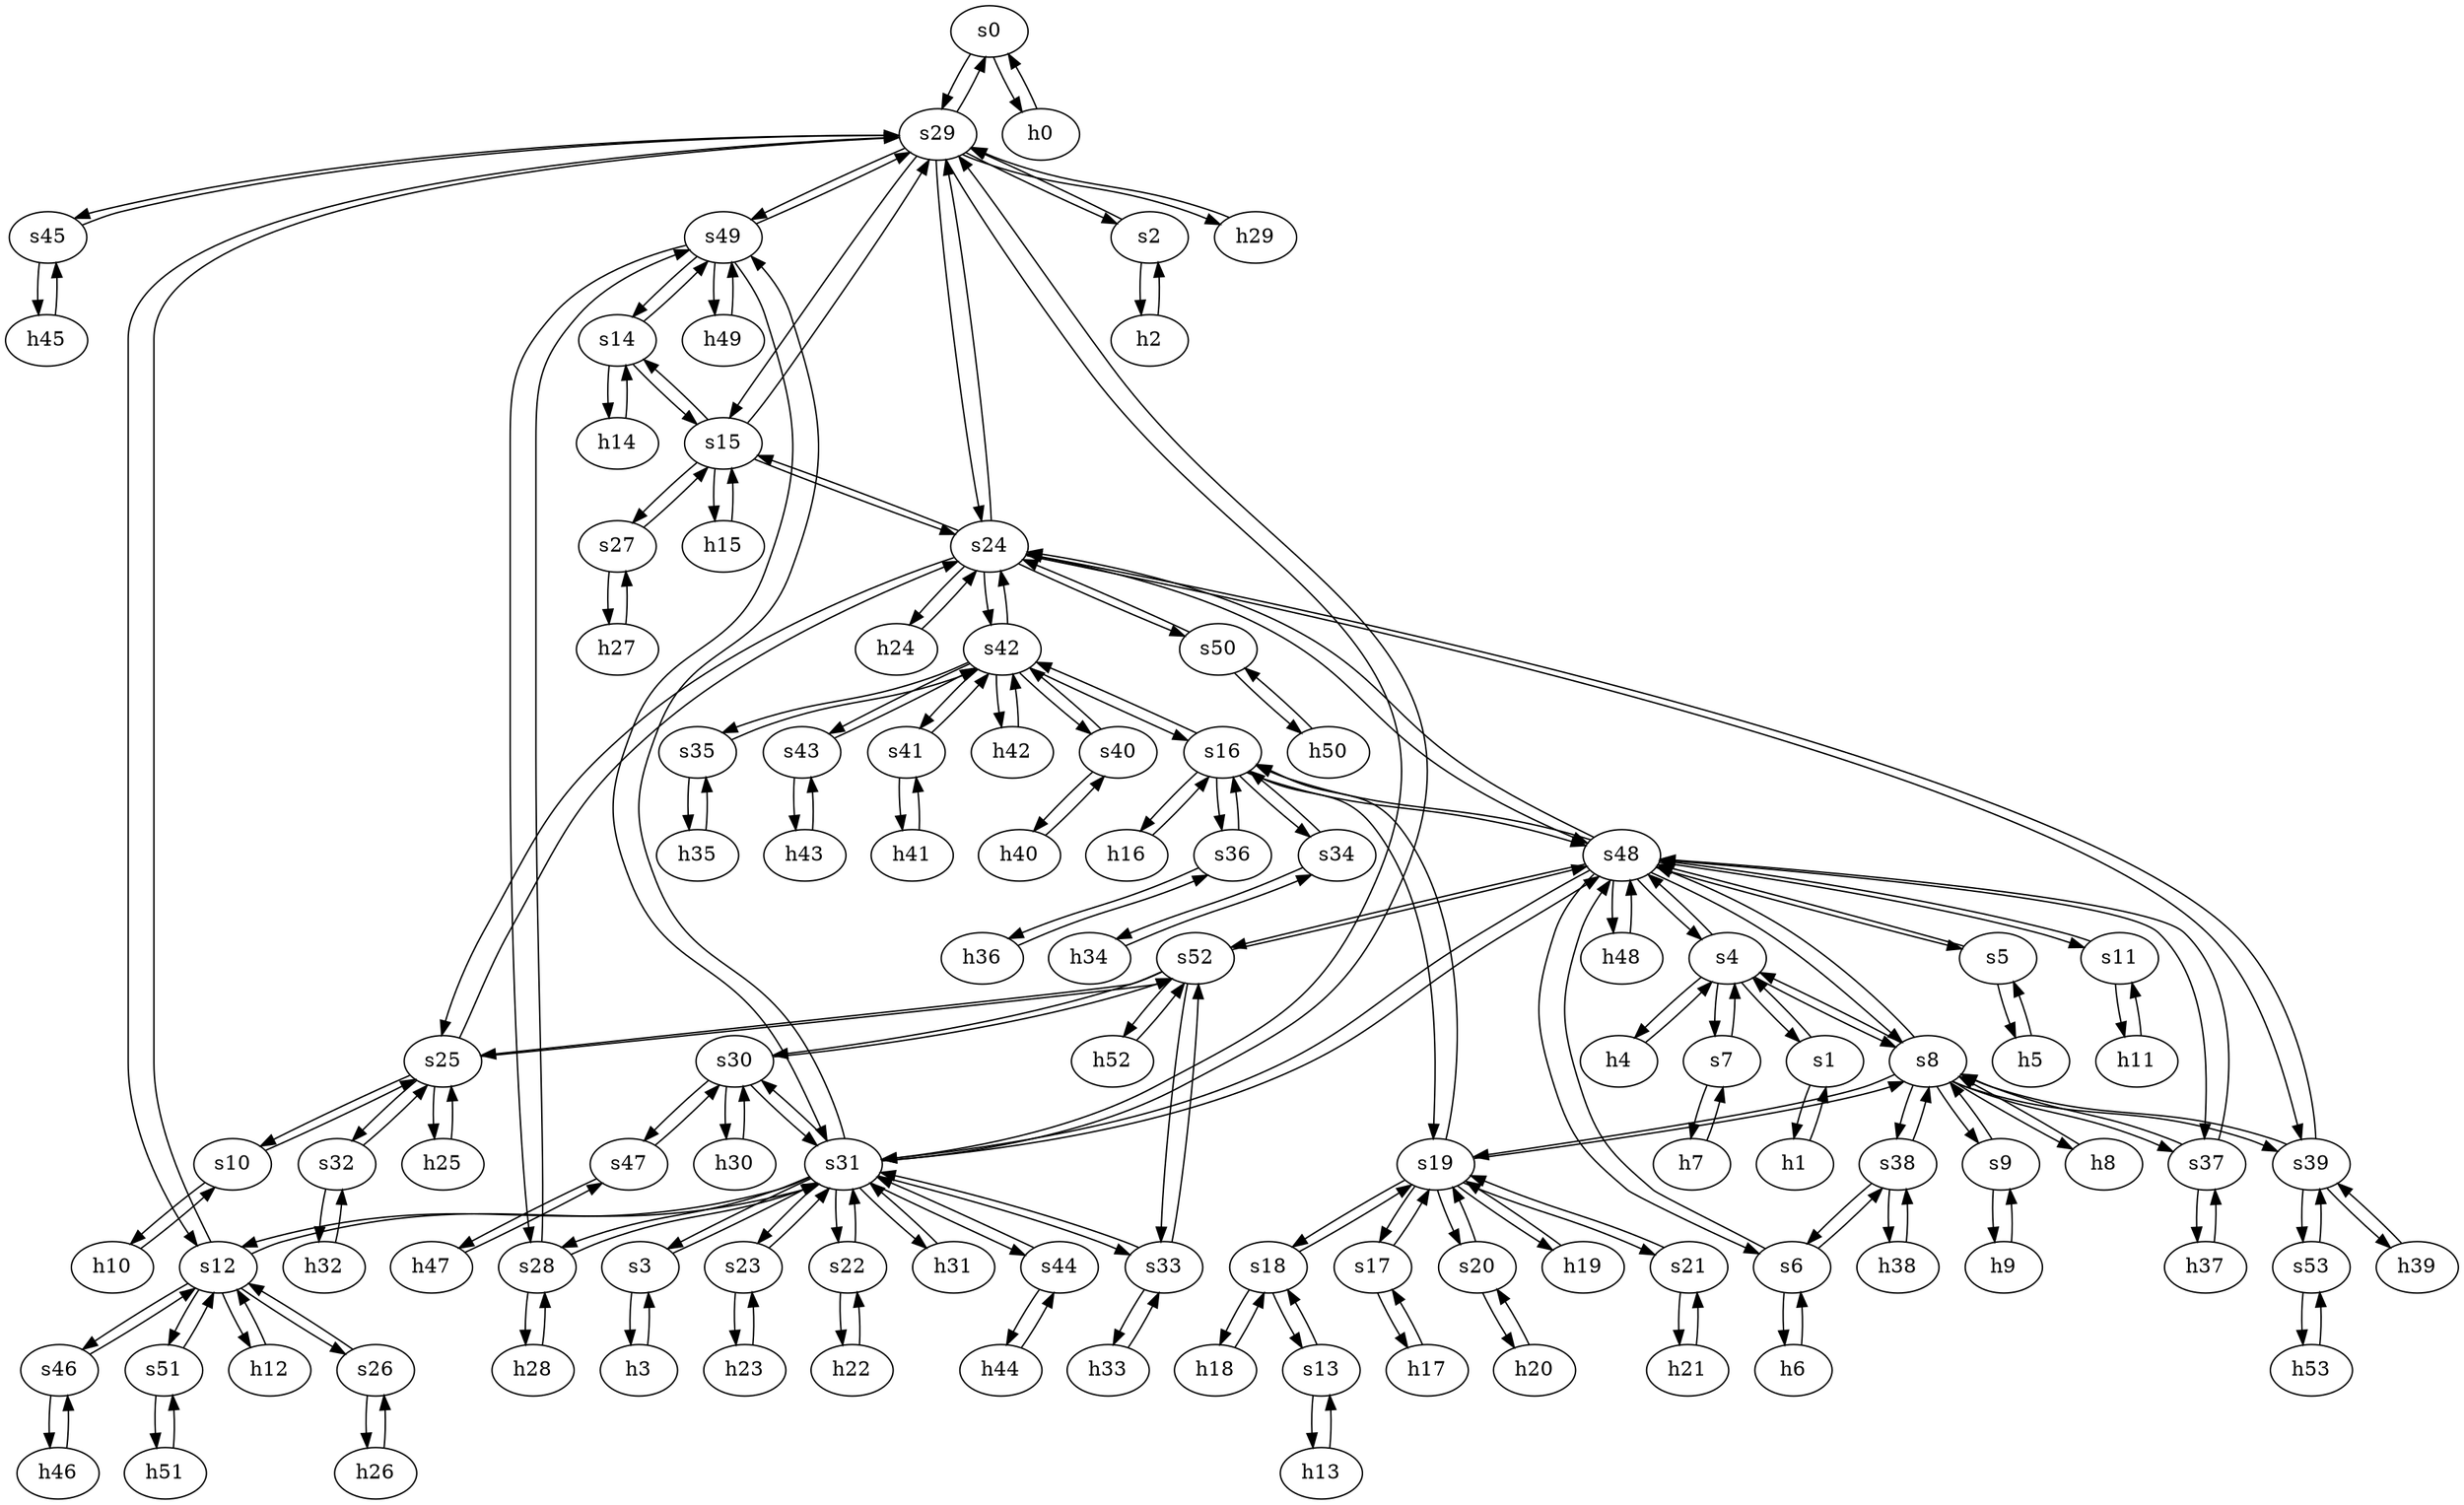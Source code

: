 strict digraph GARR {
	s0	 [id=0,
		type=switch];
	s29	 [id=29,
		type=switch];
	s0 -> s29	 [capacity="1Gbps",
		cost=1,
		dst_port=2,
		src_port=2];
	h0	 [ip="111.0.0.0",
		mac="00:00:00:00:0:0",
		type=host];
	s0 -> h0	 [capacity="1Gbps",
		cost=1,
		dst_port=1,
		src_port=1];
	s7	 [id=7,
		type=switch];
	s4	 [id=4,
		type=switch];
	s7 -> s4	 [capacity="1Gbps",
		cost=1,
		dst_port=5,
		src_port=2];
	h7	 [ip="111.0.7.7",
		mac="00:00:00:00:7:7",
		type=host];
	s7 -> h7	 [capacity="1Gbps",
		cost=1,
		dst_port=1,
		src_port=1];
	h20	 [ip="111.0.20.20",
		mac="00:00:00:00:20:20",
		type=host];
	s20	 [id=20,
		type=switch];
	h20 -> s20	 [capacity="1Gbps",
		cost=1,
		dst_port=1,
		src_port=1];
	h47	 [ip="111.0.47.47",
		mac="00:00:00:00:47:47",
		type=host];
	s47	 [id=47,
		type=switch];
	h47 -> s47	 [capacity="1Gbps",
		cost=1,
		dst_port=1,
		src_port=1];
	h46	 [ip="111.0.46.46",
		mac="00:00:00:00:46:46",
		type=host];
	s46	 [id=46,
		type=switch];
	h46 -> s46	 [capacity="1Gbps",
		cost=1,
		dst_port=1,
		src_port=1];
	h45	 [ip="111.0.45.45",
		mac="00:00:00:00:45:45",
		type=host];
	s45	 [id=45,
		type=switch];
	h45 -> s45	 [capacity="1Gbps",
		cost=1,
		dst_port=1,
		src_port=1];
	h44	 [ip="111.0.44.44",
		mac="00:00:00:00:44:44",
		type=host];
	s44	 [id=44,
		type=switch];
	h44 -> s44	 [capacity="1Gbps",
		cost=1,
		dst_port=1,
		src_port=1];
	h43	 [ip="111.0.43.43",
		mac="00:00:00:00:43:43",
		type=host];
	s43	 [id=43,
		type=switch];
	h43 -> s43	 [capacity="1Gbps",
		cost=1,
		dst_port=1,
		src_port=1];
	s5	 [id=5,
		type=switch];
	s48	 [id=48,
		type=switch];
	s5 -> s48	 [capacity="1Gbps",
		cost=1,
		dst_port=3,
		src_port=2];
	h5	 [ip="111.0.5.5",
		mac="00:00:00:00:5:5",
		type=host];
	s5 -> h5	 [capacity="1Gbps",
		cost=1,
		dst_port=1,
		src_port=1];
	h41	 [ip="111.0.41.41",
		mac="00:00:00:00:41:41",
		type=host];
	s41	 [id=41,
		type=switch];
	h41 -> s41	 [capacity="1Gbps",
		cost=1,
		dst_port=1,
		src_port=1];
	h40	 [ip="111.0.40.40",
		mac="00:00:00:00:40:40",
		type=host];
	s40	 [id=40,
		type=switch];
	h40 -> s40	 [capacity="1Gbps",
		cost=1,
		dst_port=1,
		src_port=1];
	s8	 [id=8,
		type=switch];
	s4 -> s8	 [capacity="1Gbps",
		cost=1,
		dst_port=2,
		src_port=3];
	s4 -> s48	 [capacity="1Gbps",
		cost=1,
		dst_port=2,
		src_port=4];
	s4 -> s7	 [capacity="1Gbps",
		cost=1,
		dst_port=2,
		src_port=5];
	s1	 [id=1,
		type=switch];
	s4 -> s1	 [capacity="1Gbps",
		cost=1,
		dst_port=2,
		src_port=2];
	h4	 [ip="111.0.4.4",
		mac="00:00:00:00:4:4",
		type=host];
	s4 -> h4	 [capacity="1Gbps",
		cost=1,
		dst_port=1,
		src_port=1];
	h49	 [ip="111.0.49.49",
		mac="00:00:00:00:49:49",
		type=host];
	s49	 [id=49,
		type=switch];
	h49 -> s49	 [capacity="1Gbps",
		cost=1,
		dst_port=1,
		src_port=1];
	h48	 [ip="111.0.48.48",
		mac="00:00:00:00:48:48",
		type=host];
	h48 -> s48	 [capacity="1Gbps",
		cost=1,
		dst_port=1,
		src_port=1];
	s53	 [id=53,
		type=switch];
	h53	 [ip="111.0.53.53",
		mac="00:00:00:00:53:53",
		type=host];
	s53 -> h53	 [capacity="1Gbps",
		cost=1,
		dst_port=1,
		src_port=1];
	s39	 [id=39,
		type=switch];
	s53 -> s39	 [capacity="1Gbps",
		cost=1,
		dst_port=4,
		src_port=2];
	s52	 [id=52,
		type=switch];
	s52 -> s48	 [capacity="1Gbps",
		cost=1,
		dst_port=12,
		src_port=5];
	s30	 [id=30,
		type=switch];
	s52 -> s30	 [capacity="1Gbps",
		cost=1,
		dst_port=4,
		src_port=3];
	s33	 [id=33,
		type=switch];
	s52 -> s33	 [capacity="1Gbps",
		cost=1,
		dst_port=3,
		src_port=4];
	s25	 [id=25,
		type=switch];
	s52 -> s25	 [capacity="1Gbps",
		cost=1,
		dst_port=5,
		src_port=2];
	h52	 [ip="111.0.52.52",
		mac="00:00:00:00:52:52",
		type=host];
	s52 -> h52	 [capacity="1Gbps",
		cost=1,
		dst_port=1,
		src_port=1];
	s51	 [id=51,
		type=switch];
	h51	 [ip="111.0.51.51",
		mac="00:00:00:00:51:51",
		type=host];
	s51 -> h51	 [capacity="1Gbps",
		cost=1,
		dst_port=1,
		src_port=1];
	s12	 [id=12,
		type=switch];
	s51 -> s12	 [capacity="1Gbps",
		cost=1,
		dst_port=3,
		src_port=2];
	s50	 [id=50,
		type=switch];
	s24	 [id=24,
		type=switch];
	s50 -> s24	 [capacity="1Gbps",
		cost=1,
		dst_port=6,
		src_port=2];
	h50	 [ip="111.0.50.50",
		mac="00:00:00:00:50:50",
		type=host];
	s50 -> h50	 [capacity="1Gbps",
		cost=1,
		dst_port=1,
		src_port=1];
	h50 -> s50	 [capacity="1Gbps",
		cost=1,
		dst_port=1,
		src_port=1];
	h51 -> s51	 [capacity="1Gbps",
		cost=1,
		dst_port=1,
		src_port=1];
	h52 -> s52	 [capacity="1Gbps",
		cost=1,
		dst_port=1,
		src_port=1];
	h53 -> s53	 [capacity="1Gbps",
		cost=1,
		dst_port=1,
		src_port=1];
	s31	 [id=31,
		type=switch];
	s44 -> s31	 [capacity="1Gbps",
		cost=1,
		dst_port=10,
		src_port=2];
	s44 -> h44	 [capacity="1Gbps",
		cost=1,
		dst_port=1,
		src_port=1];
	h24	 [ip="111.0.24.24",
		mac="00:00:00:00:24:24",
		type=host];
	h24 -> s24	 [capacity="1Gbps",
		cost=1,
		dst_port=1,
		src_port=1];
	s46 -> s12	 [capacity="1Gbps",
		cost=1,
		dst_port=5,
		src_port=2];
	s46 -> h46	 [capacity="1Gbps",
		cost=1,
		dst_port=1,
		src_port=1];
	s47 -> h47	 [capacity="1Gbps",
		cost=1,
		dst_port=1,
		src_port=1];
	s47 -> s30	 [capacity="1Gbps",
		cost=1,
		dst_port=3,
		src_port=3];
	s42	 [id=42,
		type=switch];
	s40 -> s42	 [capacity="1Gbps",
		cost=1,
		dst_port=5,
		src_port=2];
	s40 -> h40	 [capacity="1Gbps",
		cost=1,
		dst_port=1,
		src_port=1];
	s41 -> s42	 [capacity="1Gbps",
		cost=1,
		dst_port=6,
		src_port=2];
	s41 -> h41	 [capacity="1Gbps",
		cost=1,
		dst_port=1,
		src_port=1];
	s42 -> s43	 [capacity="1Gbps",
		cost=1,
		dst_port=2,
		src_port=7];
	h42	 [ip="111.0.42.42",
		mac="00:00:00:00:42:42",
		type=host];
	s42 -> h42	 [capacity="1Gbps",
		cost=1,
		dst_port=1,
		src_port=1];
	s16	 [id=16,
		type=switch];
	s42 -> s16	 [capacity="1Gbps",
		cost=1,
		dst_port=6,
		src_port=2];
	s42 -> s24	 [capacity="1Gbps",
		cost=1,
		dst_port=4,
		src_port=3];
	s42 -> s41	 [capacity="1Gbps",
		cost=1,
		dst_port=2,
		src_port=6];
	s35	 [id=35,
		type=switch];
	s42 -> s35	 [capacity="1Gbps",
		cost=1,
		dst_port=2,
		src_port=4];
	s42 -> s40	 [capacity="1Gbps",
		cost=1,
		dst_port=2,
		src_port=5];
	s43 -> s42	 [capacity="1Gbps",
		cost=1,
		dst_port=7,
		src_port=2];
	s43 -> h43	 [capacity="1Gbps",
		cost=1,
		dst_port=1,
		src_port=1];
	s48 -> s16	 [capacity="1Gbps",
		cost=1,
		dst_port=2,
		src_port=8];
	s48 -> h48	 [capacity="1Gbps",
		cost=1,
		dst_port=1,
		src_port=1];
	s48 -> s5	 [capacity="1Gbps",
		cost=1,
		dst_port=2,
		src_port=3];
	s48 -> s4	 [capacity="1Gbps",
		cost=1,
		dst_port=4,
		src_port=2];
	s48 -> s31	 [capacity="1Gbps",
		cost=1,
		dst_port=11,
		src_port=10];
	s48 -> s8	 [capacity="1Gbps",
		cost=1,
		dst_port=8,
		src_port=6];
	s6	 [id=6,
		type=switch];
	s48 -> s6	 [capacity="1Gbps",
		cost=1,
		dst_port=2,
		src_port=4];
	s11	 [id=11,
		type=switch];
	s48 -> s11	 [capacity="1Gbps",
		cost=1,
		dst_port=2,
		src_port=7];
	s48 -> s24	 [capacity="1Gbps",
		cost=1,
		dst_port=5,
		src_port=9];
	s37	 [id=37,
		type=switch];
	s48 -> s37	 [capacity="1Gbps",
		cost=1,
		dst_port=3,
		src_port=11];
	s48 -> s52	 [capacity="1Gbps",
		cost=1,
		dst_port=5,
		src_port=12];
	s49 -> s31	 [capacity="1Gbps",
		cost=1,
		dst_port=12,
		src_port=5];
	s49 -> h49	 [capacity="1Gbps",
		cost=1,
		dst_port=1,
		src_port=1];
	s49 -> s29	 [capacity="1Gbps",
		cost=1,
		dst_port=9,
		src_port=4];
	s28	 [id=28,
		type=switch];
	s49 -> s28	 [capacity="1Gbps",
		cost=1,
		dst_port=2,
		src_port=3];
	s14	 [id=14,
		type=switch];
	s49 -> s14	 [capacity="1Gbps",
		cost=1,
		dst_port=2,
		src_port=2];
	h42 -> s42	 [capacity="1Gbps",
		cost=1,
		dst_port=1,
		src_port=1];
	s45 -> s29	 [capacity="1Gbps",
		cost=1,
		dst_port=8,
		src_port=2];
	s45 -> h45	 [capacity="1Gbps",
		cost=1,
		dst_port=1,
		src_port=1];
	s19	 [id=19,
		type=switch];
	s19 -> s16	 [capacity="1Gbps",
		cost=1,
		dst_port=4,
		src_port=3];
	s19 -> s8	 [capacity="1Gbps",
		cost=1,
		dst_port=9,
		src_port=2];
	h19	 [ip="111.0.19.19",
		mac="00:00:00:00:19:19",
		type=host];
	s19 -> h19	 [capacity="1Gbps",
		cost=1,
		dst_port=1,
		src_port=1];
	s21	 [id=21,
		type=switch];
	s19 -> s21	 [capacity="1Gbps",
		cost=1,
		dst_port=2,
		src_port=7];
	s19 -> s20	 [capacity="1Gbps",
		cost=1,
		dst_port=2,
		src_port=6];
	s18	 [id=18,
		type=switch];
	s19 -> s18	 [capacity="1Gbps",
		cost=1,
		dst_port=3,
		src_port=5];
	s17	 [id=17,
		type=switch];
	s19 -> s17	 [capacity="1Gbps",
		cost=1,
		dst_port=2,
		src_port=4];
	s18 -> s19	 [capacity="1Gbps",
		cost=1,
		dst_port=5,
		src_port=3];
	s13	 [id=13,
		type=switch];
	s18 -> s13	 [capacity="1Gbps",
		cost=1,
		dst_port=2,
		src_port=2];
	h18	 [ip="111.0.18.18",
		mac="00:00:00:00:18:18",
		type=host];
	s18 -> h18	 [capacity="1Gbps",
		cost=1,
		dst_port=1,
		src_port=1];
	s13 -> s18	 [capacity="1Gbps",
		cost=1,
		dst_port=2,
		src_port=2];
	h13	 [ip="111.0.13.13",
		mac="00:00:00:00:13:13",
		type=host];
	s13 -> h13	 [capacity="1Gbps",
		cost=1,
		dst_port=1,
		src_port=1];
	s12 -> s31	 [capacity="1Gbps",
		cost=1,
		dst_port=3,
		src_port=6];
	h12	 [ip="111.0.12.12",
		mac="00:00:00:00:12:12",
		type=host];
	s12 -> h12	 [capacity="1Gbps",
		cost=1,
		dst_port=1,
		src_port=1];
	s12 -> s29	 [capacity="1Gbps",
		cost=1,
		dst_port=4,
		src_port=4];
	s12 -> s46	 [capacity="1Gbps",
		cost=1,
		dst_port=2,
		src_port=5];
	s26	 [id=26,
		type=switch];
	s12 -> s26	 [capacity="1Gbps",
		cost=1,
		dst_port=2,
		src_port=2];
	s12 -> s51	 [capacity="1Gbps",
		cost=1,
		dst_port=2,
		src_port=3];
	s11 -> s48	 [capacity="1Gbps",
		cost=1,
		dst_port=7,
		src_port=2];
	h11	 [ip="111.0.11.11",
		mac="00:00:00:00:11:11",
		type=host];
	s11 -> h11	 [capacity="1Gbps",
		cost=1,
		dst_port=1,
		src_port=1];
	s10	 [id=10,
		type=switch];
	h10	 [ip="111.0.10.10",
		mac="00:00:00:00:10:10",
		type=host];
	s10 -> h10	 [capacity="1Gbps",
		cost=1,
		dst_port=1,
		src_port=1];
	s10 -> s25	 [capacity="1Gbps",
		cost=1,
		dst_port=2,
		src_port=2];
	s17 -> s19	 [capacity="1Gbps",
		cost=1,
		dst_port=4,
		src_port=2];
	h17	 [ip="111.0.17.17",
		mac="00:00:00:00:17:17",
		type=host];
	s17 -> h17	 [capacity="1Gbps",
		cost=1,
		dst_port=1,
		src_port=1];
	s16 -> s19	 [capacity="1Gbps",
		cost=1,
		dst_port=3,
		src_port=4];
	s16 -> s42	 [capacity="1Gbps",
		cost=1,
		dst_port=2,
		src_port=6];
	s16 -> s48	 [capacity="1Gbps",
		cost=1,
		dst_port=8,
		src_port=2];
	s34	 [id=34,
		type=switch];
	s16 -> s34	 [capacity="1Gbps",
		cost=1,
		dst_port=2,
		src_port=3];
	s36	 [id=36,
		type=switch];
	s16 -> s36	 [capacity="1Gbps",
		cost=1,
		dst_port=2,
		src_port=5];
	h16	 [ip="111.0.16.16",
		mac="00:00:00:00:16:16",
		type=host];
	s16 -> h16	 [capacity="1Gbps",
		cost=1,
		dst_port=1,
		src_port=1];
	s15	 [id=15,
		type=switch];
	s27	 [id=27,
		type=switch];
	s15 -> s27	 [capacity="1Gbps",
		cost=1,
		dst_port=2,
		src_port=4];
	s15 -> s24	 [capacity="1Gbps",
		cost=1,
		dst_port=2,
		src_port=3];
	h15	 [ip="111.0.15.15",
		mac="00:00:00:00:15:15",
		type=host];
	s15 -> h15	 [capacity="1Gbps",
		cost=1,
		dst_port=1,
		src_port=1];
	s15 -> s29	 [capacity="1Gbps",
		cost=1,
		dst_port=5,
		src_port=5];
	s15 -> s14	 [capacity="1Gbps",
		cost=1,
		dst_port=3,
		src_port=2];
	h14	 [ip="111.0.14.14",
		mac="00:00:00:00:14:14",
		type=host];
	s14 -> h14	 [capacity="1Gbps",
		cost=1,
		dst_port=1,
		src_port=1];
	s14 -> s49	 [capacity="1Gbps",
		cost=1,
		dst_port=2,
		src_port=2];
	s14 -> s15	 [capacity="1Gbps",
		cost=1,
		dst_port=2,
		src_port=3];
	h8	 [ip="111.0.8.8",
		mac="00:00:00:00:8:8",
		type=host];
	h8 -> s8	 [capacity="1Gbps",
		cost=1,
		dst_port=1,
		src_port=1];
	h9	 [ip="111.0.9.9",
		mac="00:00:00:00:9:9",
		type=host];
	s9	 [id=9,
		type=switch];
	h9 -> s9	 [capacity="1Gbps",
		cost=1,
		dst_port=1,
		src_port=1];
	h2	 [ip="111.0.2.2",
		mac="00:00:00:00:2:2",
		type=host];
	s2	 [id=2,
		type=switch];
	h2 -> s2	 [capacity="1Gbps",
		cost=1,
		dst_port=1,
		src_port=1];
	h3	 [ip="111.0.3.3",
		mac="00:00:00:00:3:3",
		type=host];
	s3	 [id=3,
		type=switch];
	h3 -> s3	 [capacity="1Gbps",
		cost=1,
		dst_port=1,
		src_port=1];
	h0 -> s0	 [capacity="1Gbps",
		cost=1,
		dst_port=1,
		src_port=1];
	h1	 [ip="111.0.1.1",
		mac="00:00:00:00:1:1",
		type=host];
	h1 -> s1	 [capacity="1Gbps",
		cost=1,
		dst_port=1,
		src_port=1];
	h6	 [ip="111.0.6.6",
		mac="00:00:00:00:6:6",
		type=host];
	h6 -> s6	 [capacity="1Gbps",
		cost=1,
		dst_port=1,
		src_port=1];
	h7 -> s7	 [capacity="1Gbps",
		cost=1,
		dst_port=1,
		src_port=1];
	h4 -> s4	 [capacity="1Gbps",
		cost=1,
		dst_port=1,
		src_port=1];
	h5 -> s5	 [capacity="1Gbps",
		cost=1,
		dst_port=1,
		src_port=1];
	h39	 [ip="111.0.39.39",
		mac="00:00:00:00:39:39",
		type=host];
	s39 -> h39	 [capacity="1Gbps",
		cost=1,
		dst_port=1,
		src_port=1];
	s39 -> s8	 [capacity="1Gbps",
		cost=1,
		dst_port=5,
		src_port=2];
	s39 -> s24	 [capacity="1Gbps",
		cost=1,
		dst_port=3,
		src_port=3];
	s39 -> s53	 [capacity="1Gbps",
		cost=1,
		dst_port=2,
		src_port=4];
	s38	 [id=38,
		type=switch];
	s38 -> s8	 [capacity="1Gbps",
		cost=1,
		dst_port=4,
		src_port=3];
	s38 -> s6	 [capacity="1Gbps",
		cost=1,
		dst_port=3,
		src_port=2];
	h38	 [ip="111.0.38.38",
		mac="00:00:00:00:38:38",
		type=host];
	s38 -> h38	 [capacity="1Gbps",
		cost=1,
		dst_port=1,
		src_port=1];
	s35 -> s42	 [capacity="1Gbps",
		cost=1,
		dst_port=4,
		src_port=2];
	h35	 [ip="111.0.35.35",
		mac="00:00:00:00:35:35",
		type=host];
	s35 -> h35	 [capacity="1Gbps",
		cost=1,
		dst_port=1,
		src_port=1];
	s34 -> s16	 [capacity="1Gbps",
		cost=1,
		dst_port=3,
		src_port=2];
	h34	 [ip="111.0.34.34",
		mac="00:00:00:00:34:34",
		type=host];
	s34 -> h34	 [capacity="1Gbps",
		cost=1,
		dst_port=1,
		src_port=1];
	s37 -> s8	 [capacity="1Gbps",
		cost=1,
		dst_port=3,
		src_port=2];
	s37 -> s48	 [capacity="1Gbps",
		cost=1,
		dst_port=11,
		src_port=3];
	h37	 [ip="111.0.37.37",
		mac="00:00:00:00:37:37",
		type=host];
	s37 -> h37	 [capacity="1Gbps",
		cost=1,
		dst_port=1,
		src_port=1];
	s36 -> s16	 [capacity="1Gbps",
		cost=1,
		dst_port=5,
		src_port=2];
	h36	 [ip="111.0.36.36",
		mac="00:00:00:00:36:36",
		type=host];
	s36 -> h36	 [capacity="1Gbps",
		cost=1,
		dst_port=1,
		src_port=1];
	s31 -> s12	 [capacity="1Gbps",
		cost=1,
		dst_port=6,
		src_port=3];
	s23	 [id=23,
		type=switch];
	s31 -> s23	 [capacity="1Gbps",
		cost=1,
		dst_port=2,
		src_port=5];
	s31 -> s48	 [capacity="1Gbps",
		cost=1,
		dst_port=10,
		src_port=11];
	s31 -> s3	 [capacity="1Gbps",
		cost=1,
		dst_port=2,
		src_port=2];
	s22	 [id=22,
		type=switch];
	s31 -> s22	 [capacity="1Gbps",
		cost=1,
		dst_port=2,
		src_port=4];
	h31	 [ip="111.0.31.31",
		mac="00:00:00:00:31:31",
		type=host];
	s31 -> h31	 [capacity="1Gbps",
		cost=1,
		dst_port=1,
		src_port=1];
	s31 -> s30	 [capacity="1Gbps",
		cost=1,
		dst_port=5,
		src_port=8];
	s31 -> s44	 [capacity="1Gbps",
		cost=1,
		dst_port=2,
		src_port=10];
	s31 -> s49	 [capacity="1Gbps",
		cost=1,
		dst_port=5,
		src_port=12];
	s31 -> s29	 [capacity="1Gbps",
		cost=1,
		dst_port=10,
		src_port=7];
	s31 -> s33	 [capacity="1Gbps",
		cost=1,
		dst_port=2,
		src_port=9];
	s31 -> s28	 [capacity="1Gbps",
		cost=1,
		dst_port=3,
		src_port=6];
	s30 -> s31	 [capacity="1Gbps",
		cost=1,
		dst_port=8,
		src_port=5];
	s30 -> s52	 [capacity="1Gbps",
		cost=1,
		dst_port=3,
		src_port=4];
	s30 -> s47	 [capacity="1Gbps",
		cost=1,
		dst_port=3,
		src_port=3];
	h30	 [ip="111.0.30.30",
		mac="00:00:00:00:30:30",
		type=host];
	s30 -> h30	 [capacity="1Gbps",
		cost=1,
		dst_port=1,
		src_port=1];
	s33 -> s31	 [capacity="1Gbps",
		cost=1,
		dst_port=9,
		src_port=2];
	h33	 [ip="111.0.33.33",
		mac="00:00:00:00:33:33",
		type=host];
	s33 -> h33	 [capacity="1Gbps",
		cost=1,
		dst_port=1,
		src_port=1];
	s33 -> s52	 [capacity="1Gbps",
		cost=1,
		dst_port=4,
		src_port=3];
	s32	 [id=32,
		type=switch];
	h32	 [ip="111.0.32.32",
		mac="00:00:00:00:32:32",
		type=host];
	s32 -> h32	 [capacity="1Gbps",
		cost=1,
		dst_port=1,
		src_port=1];
	s32 -> s25	 [capacity="1Gbps",
		cost=1,
		dst_port=4,
		src_port=2];
	h18 -> s18	 [capacity="1Gbps",
		cost=1,
		dst_port=1,
		src_port=1];
	h19 -> s19	 [capacity="1Gbps",
		cost=1,
		dst_port=1,
		src_port=1];
	h10 -> s10	 [capacity="1Gbps",
		cost=1,
		dst_port=1,
		src_port=1];
	h11 -> s11	 [capacity="1Gbps",
		cost=1,
		dst_port=1,
		src_port=1];
	h12 -> s12	 [capacity="1Gbps",
		cost=1,
		dst_port=1,
		src_port=1];
	h13 -> s13	 [capacity="1Gbps",
		cost=1,
		dst_port=1,
		src_port=1];
	h14 -> s14	 [capacity="1Gbps",
		cost=1,
		dst_port=1,
		src_port=1];
	h15 -> s15	 [capacity="1Gbps",
		cost=1,
		dst_port=1,
		src_port=1];
	h16 -> s16	 [capacity="1Gbps",
		cost=1,
		dst_port=1,
		src_port=1];
	h17 -> s17	 [capacity="1Gbps",
		cost=1,
		dst_port=1,
		src_port=1];
	s9 -> h9	 [capacity="1Gbps",
		cost=1,
		dst_port=1,
		src_port=1];
	s9 -> s8	 [capacity="1Gbps",
		cost=1,
		dst_port=6,
		src_port=2];
	s8 -> s19	 [capacity="1Gbps",
		cost=1,
		dst_port=2,
		src_port=9];
	s8 -> s4	 [capacity="1Gbps",
		cost=1,
		dst_port=3,
		src_port=2];
	s8 -> s48	 [capacity="1Gbps",
		cost=1,
		dst_port=6,
		src_port=8];
	s8 -> h8	 [capacity="1Gbps",
		cost=1,
		dst_port=1,
		src_port=1];
	s8 -> s39	 [capacity="1Gbps",
		cost=1,
		dst_port=2,
		src_port=5];
	s8 -> s38	 [capacity="1Gbps",
		cost=1,
		dst_port=3,
		src_port=4];
	s8 -> s37	 [capacity="1Gbps",
		cost=1,
		dst_port=2,
		src_port=3];
	s8 -> s9	 [capacity="1Gbps",
		cost=1,
		dst_port=2,
		src_port=6];
	h29	 [ip="111.0.29.29",
		mac="00:00:00:00:29:29",
		type=host];
	h29 -> s29	 [capacity="1Gbps",
		cost=1,
		dst_port=1,
		src_port=1];
	h28	 [ip="111.0.28.28",
		mac="00:00:00:00:28:28",
		type=host];
	h28 -> s28	 [capacity="1Gbps",
		cost=1,
		dst_port=1,
		src_port=1];
	s23 -> s31	 [capacity="1Gbps",
		cost=1,
		dst_port=5,
		src_port=2];
	h23	 [ip="111.0.23.23",
		mac="00:00:00:00:23:23",
		type=host];
	s23 -> h23	 [capacity="1Gbps",
		cost=1,
		dst_port=1,
		src_port=1];
	s3 -> s31	 [capacity="1Gbps",
		cost=1,
		dst_port=2,
		src_port=2];
	s3 -> h3	 [capacity="1Gbps",
		cost=1,
		dst_port=1,
		src_port=1];
	s2 -> s29	 [capacity="1Gbps",
		cost=1,
		dst_port=3,
		src_port=2];
	s2 -> h2	 [capacity="1Gbps",
		cost=1,
		dst_port=1,
		src_port=1];
	s1 -> s4	 [capacity="1Gbps",
		cost=1,
		dst_port=2,
		src_port=2];
	s1 -> h1	 [capacity="1Gbps",
		cost=1,
		dst_port=1,
		src_port=1];
	h26	 [ip="111.0.26.26",
		mac="00:00:00:00:26:26",
		type=host];
	h26 -> s26	 [capacity="1Gbps",
		cost=1,
		dst_port=1,
		src_port=1];
	h21	 [ip="111.0.21.21",
		mac="00:00:00:00:21:21",
		type=host];
	h21 -> s21	 [capacity="1Gbps",
		cost=1,
		dst_port=1,
		src_port=1];
	s6 -> s48	 [capacity="1Gbps",
		cost=1,
		dst_port=4,
		src_port=2];
	s6 -> h6	 [capacity="1Gbps",
		cost=1,
		dst_port=1,
		src_port=1];
	s6 -> s38	 [capacity="1Gbps",
		cost=1,
		dst_port=2,
		src_port=3];
	h23 -> s23	 [capacity="1Gbps",
		cost=1,
		dst_port=1,
		src_port=1];
	h22	 [ip="111.0.22.22",
		mac="00:00:00:00:22:22",
		type=host];
	h22 -> s22	 [capacity="1Gbps",
		cost=1,
		dst_port=1,
		src_port=1];
	h32 -> s32	 [capacity="1Gbps",
		cost=1,
		dst_port=1,
		src_port=1];
	h33 -> s33	 [capacity="1Gbps",
		cost=1,
		dst_port=1,
		src_port=1];
	h30 -> s30	 [capacity="1Gbps",
		cost=1,
		dst_port=1,
		src_port=1];
	h31 -> s31	 [capacity="1Gbps",
		cost=1,
		dst_port=1,
		src_port=1];
	h36 -> s36	 [capacity="1Gbps",
		cost=1,
		dst_port=1,
		src_port=1];
	h37 -> s37	 [capacity="1Gbps",
		cost=1,
		dst_port=1,
		src_port=1];
	h34 -> s34	 [capacity="1Gbps",
		cost=1,
		dst_port=1,
		src_port=1];
	h35 -> s35	 [capacity="1Gbps",
		cost=1,
		dst_port=1,
		src_port=1];
	h38 -> s38	 [capacity="1Gbps",
		cost=1,
		dst_port=1,
		src_port=1];
	h39 -> s39	 [capacity="1Gbps",
		cost=1,
		dst_port=1,
		src_port=1];
	s22 -> s31	 [capacity="1Gbps",
		cost=1,
		dst_port=4,
		src_port=2];
	s22 -> h22	 [capacity="1Gbps",
		cost=1,
		dst_port=1,
		src_port=1];
	h25	 [ip="111.0.25.25",
		mac="00:00:00:00:25:25",
		type=host];
	h25 -> s25	 [capacity="1Gbps",
		cost=1,
		dst_port=1,
		src_port=1];
	s20 -> s19	 [capacity="1Gbps",
		cost=1,
		dst_port=6,
		src_port=2];
	s20 -> h20	 [capacity="1Gbps",
		cost=1,
		dst_port=1,
		src_port=1];
	s21 -> s19	 [capacity="1Gbps",
		cost=1,
		dst_port=7,
		src_port=2];
	s21 -> h21	 [capacity="1Gbps",
		cost=1,
		dst_port=1,
		src_port=1];
	s26 -> s12	 [capacity="1Gbps",
		cost=1,
		dst_port=2,
		src_port=2];
	s26 -> h26	 [capacity="1Gbps",
		cost=1,
		dst_port=1,
		src_port=1];
	h27	 [ip="111.0.27.27",
		mac="00:00:00:00:27:27",
		type=host];
	s27 -> h27	 [capacity="1Gbps",
		cost=1,
		dst_port=1,
		src_port=1];
	s27 -> s15	 [capacity="1Gbps",
		cost=1,
		dst_port=4,
		src_port=2];
	s24 -> s42	 [capacity="1Gbps",
		cost=1,
		dst_port=3,
		src_port=4];
	s24 -> s50	 [capacity="1Gbps",
		cost=1,
		dst_port=2,
		src_port=6];
	s24 -> s48	 [capacity="1Gbps",
		cost=1,
		dst_port=9,
		src_port=5];
	s24 -> s39	 [capacity="1Gbps",
		cost=1,
		dst_port=3,
		src_port=3];
	s24 -> s29	 [capacity="1Gbps",
		cost=1,
		dst_port=7,
		src_port=9];
	s24 -> s25	 [capacity="1Gbps",
		cost=1,
		dst_port=3,
		src_port=7];
	s24 -> s15	 [capacity="1Gbps",
		cost=1,
		dst_port=3,
		src_port=2];
	s24 -> h24	 [capacity="1Gbps",
		cost=1,
		dst_port=1,
		src_port=1];
	s25 -> h25	 [capacity="1Gbps",
		cost=1,
		dst_port=1,
		src_port=1];
	s25 -> s32	 [capacity="1Gbps",
		cost=1,
		dst_port=2,
		src_port=4];
	s25 -> s24	 [capacity="1Gbps",
		cost=1,
		dst_port=7,
		src_port=3];
	s25 -> s10	 [capacity="1Gbps",
		cost=1,
		dst_port=2,
		src_port=2];
	s25 -> s52	 [capacity="1Gbps",
		cost=1,
		dst_port=2,
		src_port=5];
	s28 -> s31	 [capacity="1Gbps",
		cost=1,
		dst_port=6,
		src_port=3];
	s28 -> h28	 [capacity="1Gbps",
		cost=1,
		dst_port=1,
		src_port=1];
	s28 -> s49	 [capacity="1Gbps",
		cost=1,
		dst_port=3,
		src_port=2];
	s29 -> s12	 [capacity="1Gbps",
		cost=1,
		dst_port=4,
		src_port=4];
	s29 -> s31	 [capacity="1Gbps",
		cost=1,
		dst_port=7,
		src_port=10];
	s29 -> h29	 [capacity="1Gbps",
		cost=1,
		dst_port=1,
		src_port=1];
	s29 -> s24	 [capacity="1Gbps",
		cost=1,
		dst_port=9,
		src_port=7];
	s29 -> s45	 [capacity="1Gbps",
		cost=1,
		dst_port=2,
		src_port=8];
	s29 -> s2	 [capacity="1Gbps",
		cost=1,
		dst_port=2,
		src_port=3];
	s29 -> s49	 [capacity="1Gbps",
		cost=1,
		dst_port=4,
		src_port=9];
	s29 -> s0	 [capacity="1Gbps",
		cost=1,
		dst_port=2,
		src_port=2];
	s29 -> s15	 [capacity="1Gbps",
		cost=1,
		dst_port=5,
		src_port=5];
	h27 -> s27	 [capacity="1Gbps",
		cost=1,
		dst_port=1,
		src_port=1];
}
